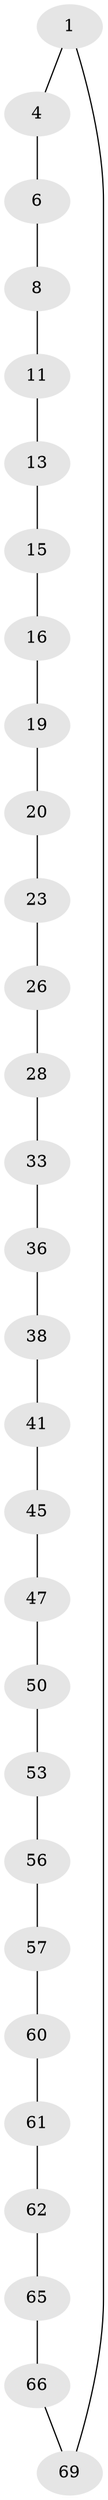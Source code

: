 // original degree distribution, {2: 1.0}
// Generated by graph-tools (version 1.1) at 2025/20/03/04/25 18:20:00]
// undirected, 29 vertices, 29 edges
graph export_dot {
graph [start="1"]
  node [color=gray90,style=filled];
  1 [super="+2"];
  4 [super="+5"];
  6 [super="+7"];
  8 [super="+9"];
  11 [super="+12"];
  13 [super="+14"];
  15;
  16 [super="+17"];
  19;
  20 [super="+21"];
  23 [super="+24"];
  26 [super="+27"];
  28 [super="+29"];
  33 [super="+34"];
  36 [super="+37"];
  38 [super="+39"];
  41 [super="+42"];
  45 [super="+46"];
  47 [super="+48"];
  50 [super="+51"];
  53 [super="+54"];
  56;
  57 [super="+58"];
  60;
  61;
  62 [super="+63"];
  65;
  66 [super="+67"];
  69 [super="+70"];
  1 -- 4;
  1 -- 69;
  4 -- 6;
  6 -- 8;
  8 -- 11;
  11 -- 13;
  13 -- 15;
  15 -- 16;
  16 -- 19;
  19 -- 20;
  20 -- 23;
  23 -- 26;
  26 -- 28;
  28 -- 33;
  33 -- 36;
  36 -- 38;
  38 -- 41;
  41 -- 45;
  45 -- 47;
  47 -- 50;
  50 -- 53;
  53 -- 56;
  56 -- 57;
  57 -- 60;
  60 -- 61;
  61 -- 62;
  62 -- 65;
  65 -- 66;
  66 -- 69;
}
